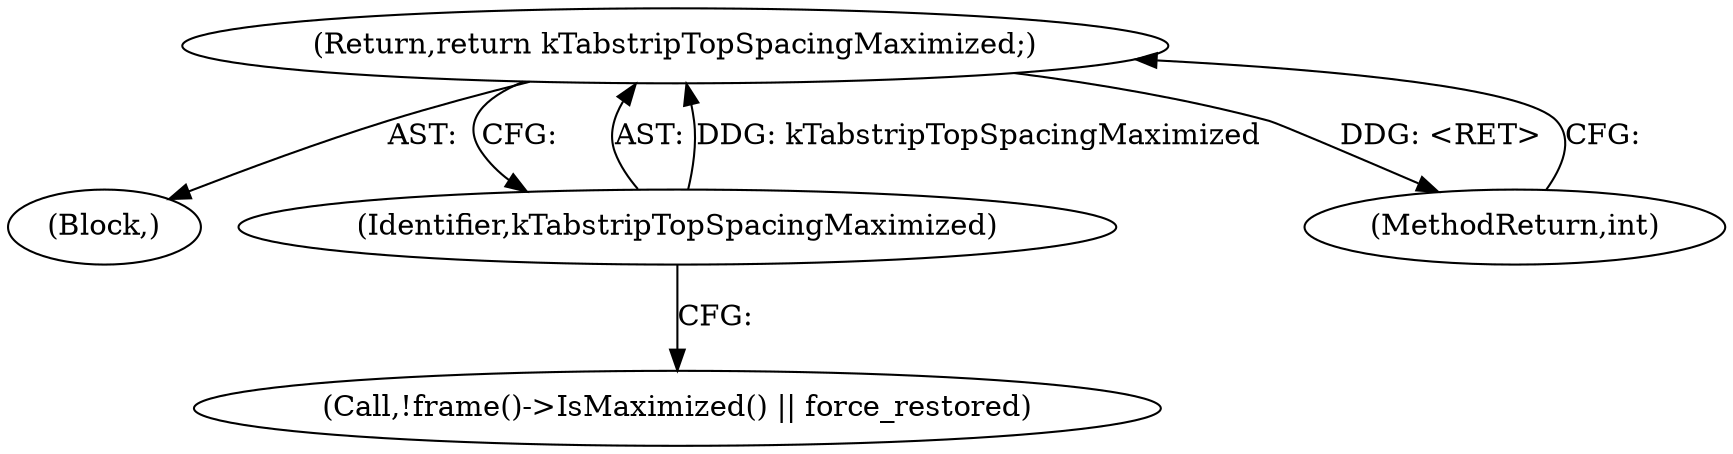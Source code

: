 digraph "1_Chrome_7ee3acb08d9de663e5ec3148ee98b666cd32ad82@del" {
"1000117" [label="(Return,return kTabstripTopSpacingMaximized;)"];
"1000118" [label="(Identifier,kTabstripTopSpacingMaximized)"];
"1000111" [label="(Call,!frame()->IsMaximized() || force_restored)"];
"1000102" [label="(Block,)"];
"1000119" [label="(MethodReturn,int)"];
"1000118" [label="(Identifier,kTabstripTopSpacingMaximized)"];
"1000117" [label="(Return,return kTabstripTopSpacingMaximized;)"];
"1000117" -> "1000102"  [label="AST: "];
"1000117" -> "1000118"  [label="CFG: "];
"1000118" -> "1000117"  [label="AST: "];
"1000119" -> "1000117"  [label="CFG: "];
"1000117" -> "1000119"  [label="DDG: <RET>"];
"1000118" -> "1000117"  [label="DDG: kTabstripTopSpacingMaximized"];
"1000118" -> "1000111"  [label="CFG: "];
}
